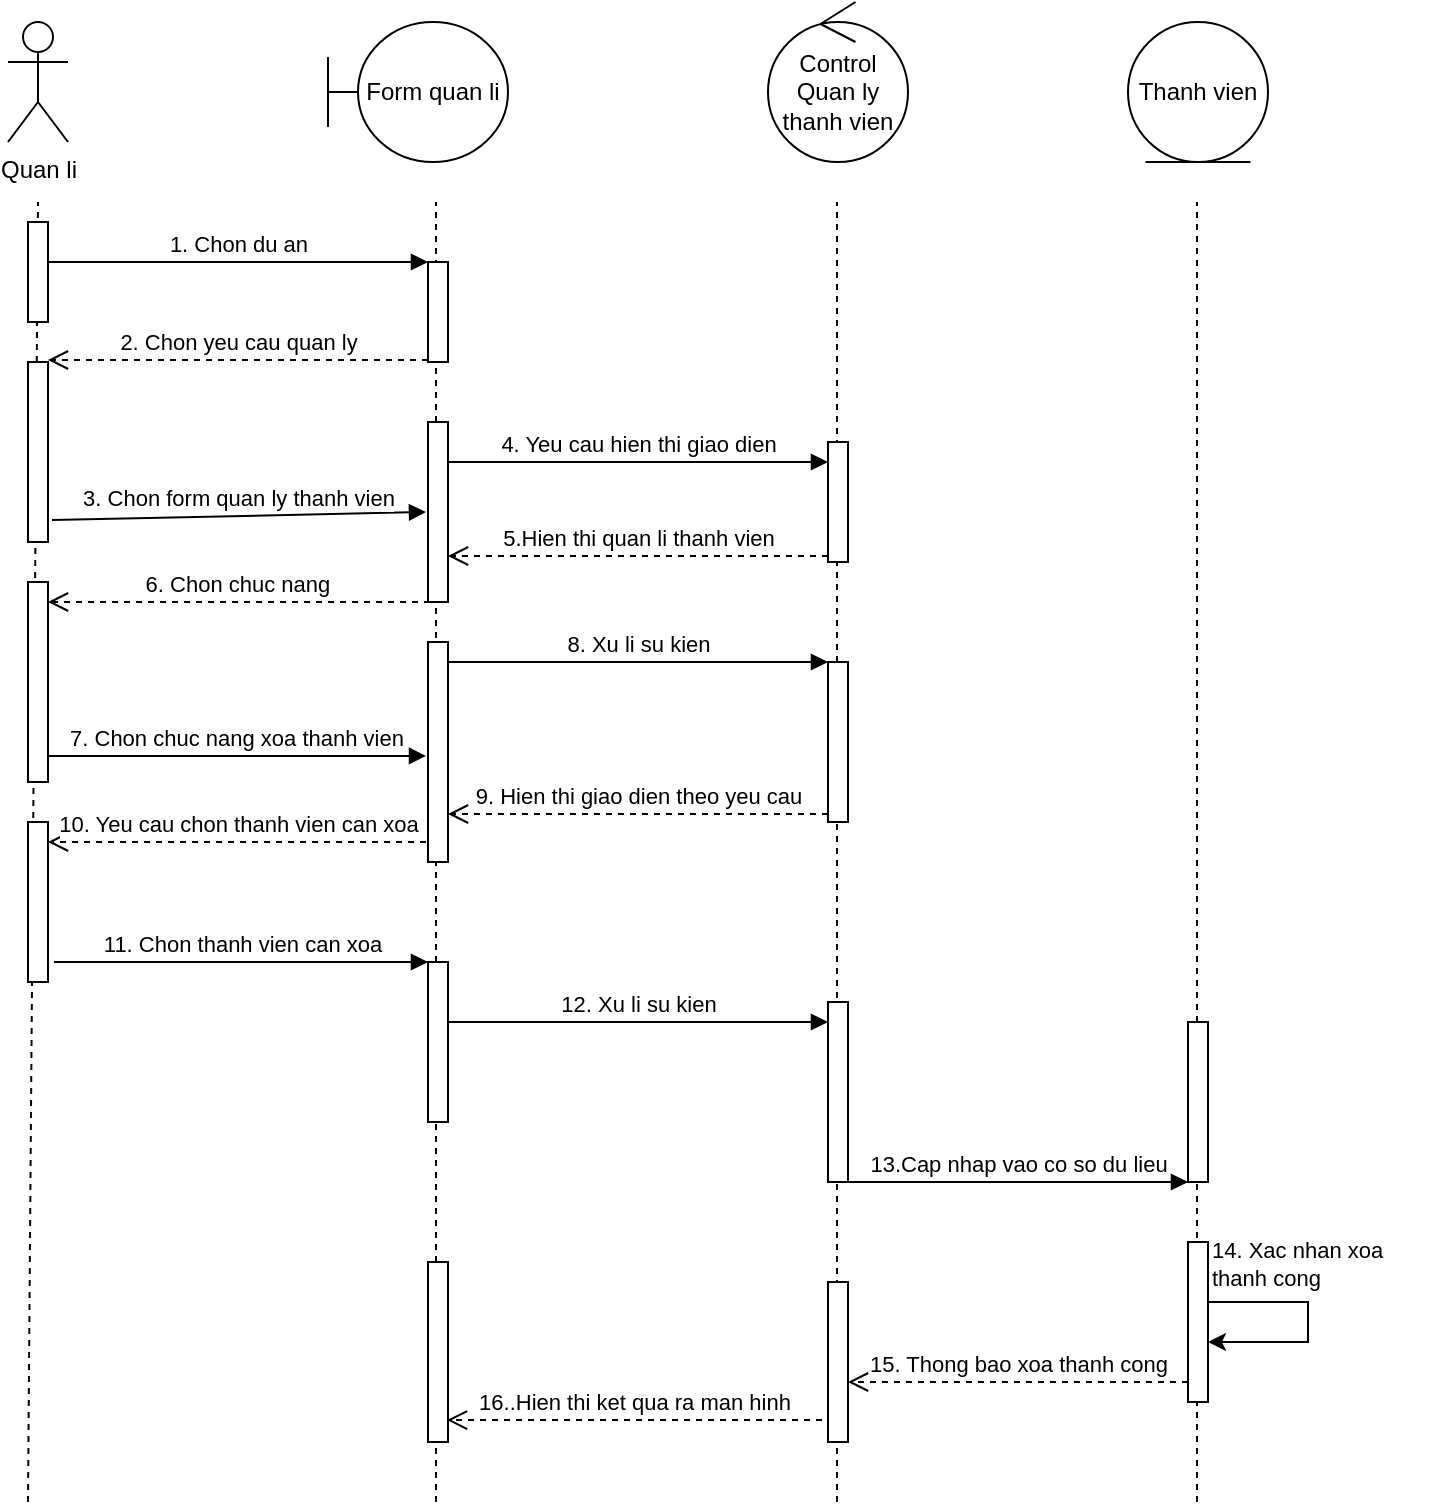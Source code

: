 <mxfile version="19.0.3" type="device"><diagram id="_Hacnjq28czTQKZ91y2D" name="Page-1"><mxGraphModel dx="1422" dy="857" grid="1" gridSize="10" guides="1" tooltips="1" connect="1" arrows="1" fold="1" page="1" pageScale="1" pageWidth="850" pageHeight="1100" math="0" shadow="0"><root><mxCell id="0"/><mxCell id="1" parent="0"/><mxCell id="8HHTJsG5NrHZ7E7HE9Op-41" value="" style="endArrow=none;dashed=1;html=1;rounded=0;fontSize=11;startArrow=none;" parent="1" edge="1"><mxGeometry width="50" height="50" relative="1" as="geometry"><mxPoint x="524.5" y="790" as="sourcePoint"/><mxPoint x="524.5" y="140" as="targetPoint"/></mxGeometry></mxCell><mxCell id="8HHTJsG5NrHZ7E7HE9Op-42" value="" style="endArrow=none;dashed=1;html=1;rounded=0;fontSize=11;startArrow=none;" parent="1" edge="1"><mxGeometry width="50" height="50" relative="1" as="geometry"><mxPoint x="704.5" y="790" as="sourcePoint"/><mxPoint x="704.5" y="140" as="targetPoint"/></mxGeometry></mxCell><mxCell id="8HHTJsG5NrHZ7E7HE9Op-1" value="" style="endArrow=none;dashed=1;html=1;rounded=0;fontSize=11;startArrow=none;" parent="1" edge="1"><mxGeometry width="50" height="50" relative="1" as="geometry"><mxPoint x="120" y="790" as="sourcePoint"/><mxPoint x="125" y="140" as="targetPoint"/></mxGeometry></mxCell><mxCell id="8HHTJsG5NrHZ7E7HE9Op-2" value="" style="endArrow=none;dashed=1;html=1;rounded=0;fontSize=11;startArrow=none;" parent="1" edge="1"><mxGeometry width="50" height="50" relative="1" as="geometry"><mxPoint x="324" y="790" as="sourcePoint"/><mxPoint x="324" y="140" as="targetPoint"/></mxGeometry></mxCell><mxCell id="8HHTJsG5NrHZ7E7HE9Op-3" value="Quan li" style="shape=umlActor;verticalLabelPosition=bottom;verticalAlign=top;html=1;outlineConnect=0;" parent="1" vertex="1"><mxGeometry x="110" y="50" width="30" height="60" as="geometry"/></mxCell><mxCell id="8HHTJsG5NrHZ7E7HE9Op-4" value="Form quan li" style="shape=umlBoundary;whiteSpace=wrap;html=1;" parent="1" vertex="1"><mxGeometry x="270" y="50" width="90" height="70" as="geometry"/></mxCell><mxCell id="8HHTJsG5NrHZ7E7HE9Op-5" value="Control Quan ly thanh vien" style="ellipse;shape=umlControl;whiteSpace=wrap;html=1;" parent="1" vertex="1"><mxGeometry x="490" y="40" width="70" height="80" as="geometry"/></mxCell><mxCell id="8HHTJsG5NrHZ7E7HE9Op-6" value="Thanh vien" style="ellipse;shape=umlEntity;whiteSpace=wrap;html=1;" parent="1" vertex="1"><mxGeometry x="670" y="50" width="70" height="70" as="geometry"/></mxCell><mxCell id="8HHTJsG5NrHZ7E7HE9Op-7" value="" style="html=1;points=[];perimeter=orthogonalPerimeter;" parent="1" vertex="1"><mxGeometry x="320" y="250" width="10" height="90" as="geometry"/></mxCell><mxCell id="8HHTJsG5NrHZ7E7HE9Op-8" value="3. Chon form quan ly thanh vien" style="html=1;verticalAlign=bottom;endArrow=block;entryX=-0.1;entryY=0.5;rounded=0;exitX=1.2;exitY=0.878;exitDx=0;exitDy=0;exitPerimeter=0;entryDx=0;entryDy=0;entryPerimeter=0;" parent="1" target="8HHTJsG5NrHZ7E7HE9Op-7" edge="1" source="8HHTJsG5NrHZ7E7HE9Op-10"><mxGeometry relative="1" as="geometry"><mxPoint x="120" y="250" as="sourcePoint"/></mxGeometry></mxCell><mxCell id="8HHTJsG5NrHZ7E7HE9Op-9" value="6. Chon chuc nang&amp;nbsp;" style="html=1;verticalAlign=bottom;endArrow=open;dashed=1;endSize=8;exitX=0.1;exitY=1;rounded=0;exitDx=0;exitDy=0;exitPerimeter=0;" parent="1" source="8HHTJsG5NrHZ7E7HE9Op-7" edge="1"><mxGeometry relative="1" as="geometry"><mxPoint x="130" y="340" as="targetPoint"/></mxGeometry></mxCell><mxCell id="8HHTJsG5NrHZ7E7HE9Op-10" value="" style="html=1;points=[];perimeter=orthogonalPerimeter;" parent="1" vertex="1"><mxGeometry x="120" y="220" width="10" height="90" as="geometry"/></mxCell><mxCell id="8HHTJsG5NrHZ7E7HE9Op-11" value="" style="html=1;points=[];perimeter=orthogonalPerimeter;" parent="1" vertex="1"><mxGeometry x="520" y="260" width="10" height="60" as="geometry"/></mxCell><mxCell id="8HHTJsG5NrHZ7E7HE9Op-12" value="4. Yeu cau hien thi giao dien" style="html=1;verticalAlign=bottom;endArrow=block;rounded=0;" parent="1" source="8HHTJsG5NrHZ7E7HE9Op-7" edge="1"><mxGeometry relative="1" as="geometry"><mxPoint x="330" y="260" as="sourcePoint"/><mxPoint x="520" y="270" as="targetPoint"/></mxGeometry></mxCell><mxCell id="8HHTJsG5NrHZ7E7HE9Op-13" value="5.Hien thi quan li thanh vien" style="html=1;verticalAlign=bottom;endArrow=open;dashed=1;endSize=8;exitX=0;exitY=0.95;rounded=0;" parent="1" source="8HHTJsG5NrHZ7E7HE9Op-11" edge="1"><mxGeometry relative="1" as="geometry"><mxPoint x="330" y="317" as="targetPoint"/></mxGeometry></mxCell><mxCell id="8HHTJsG5NrHZ7E7HE9Op-14" value="" style="html=1;points=[];perimeter=orthogonalPerimeter;" parent="1" vertex="1"><mxGeometry x="120" y="330" width="10" height="100" as="geometry"/></mxCell><mxCell id="8HHTJsG5NrHZ7E7HE9Op-15" value="" style="html=1;points=[];perimeter=orthogonalPerimeter;" parent="1" vertex="1"><mxGeometry x="520" y="370" width="10" height="80" as="geometry"/></mxCell><mxCell id="8HHTJsG5NrHZ7E7HE9Op-16" value="8. Xu li su kien" style="html=1;verticalAlign=bottom;endArrow=block;entryX=0;entryY=0;rounded=0;" parent="1" target="8HHTJsG5NrHZ7E7HE9Op-15" edge="1"><mxGeometry relative="1" as="geometry"><mxPoint x="330" y="370" as="sourcePoint"/></mxGeometry></mxCell><mxCell id="8HHTJsG5NrHZ7E7HE9Op-17" value="9. Hien thi giao dien theo yeu cau" style="html=1;verticalAlign=bottom;endArrow=open;dashed=1;endSize=8;exitX=0;exitY=0.95;rounded=0;" parent="1" source="8HHTJsG5NrHZ7E7HE9Op-15" edge="1"><mxGeometry relative="1" as="geometry"><mxPoint x="330" y="446" as="targetPoint"/></mxGeometry></mxCell><mxCell id="8HHTJsG5NrHZ7E7HE9Op-18" value="" style="html=1;points=[];perimeter=orthogonalPerimeter;" parent="1" vertex="1"><mxGeometry x="320" y="360" width="10" height="110" as="geometry"/></mxCell><mxCell id="8HHTJsG5NrHZ7E7HE9Op-19" value="7. Chon chuc nang xoa thanh vien" style="html=1;verticalAlign=bottom;endArrow=block;rounded=0;entryX=-0.1;entryY=0.518;entryDx=0;entryDy=0;entryPerimeter=0;exitX=1;exitY=0.87;exitDx=0;exitDy=0;exitPerimeter=0;" parent="1" source="8HHTJsG5NrHZ7E7HE9Op-14" target="8HHTJsG5NrHZ7E7HE9Op-18" edge="1"><mxGeometry relative="1" as="geometry"><mxPoint x="140" y="410" as="sourcePoint"/><mxPoint x="320" y="385" as="targetPoint"/></mxGeometry></mxCell><mxCell id="8HHTJsG5NrHZ7E7HE9Op-20" value="10. Yeu cau chon thanh vien can xoa" style="html=1;verticalAlign=bottom;endArrow=open;dashed=1;endSize=8;exitX=-0.1;exitY=0.909;rounded=0;exitDx=0;exitDy=0;exitPerimeter=0;" parent="1" source="8HHTJsG5NrHZ7E7HE9Op-18" edge="1"><mxGeometry relative="1" as="geometry"><mxPoint x="130" y="460" as="targetPoint"/></mxGeometry></mxCell><mxCell id="8HHTJsG5NrHZ7E7HE9Op-21" value="" style="html=1;points=[];perimeter=orthogonalPerimeter;" parent="1" vertex="1"><mxGeometry x="320" y="520" width="10" height="80" as="geometry"/></mxCell><mxCell id="8HHTJsG5NrHZ7E7HE9Op-22" value="11. Chon thanh vien can xoa" style="html=1;verticalAlign=bottom;startArrow=none;endArrow=block;startSize=8;rounded=0;startFill=0;" parent="1" target="8HHTJsG5NrHZ7E7HE9Op-21" edge="1"><mxGeometry relative="1" as="geometry"><mxPoint x="133" y="520" as="sourcePoint"/></mxGeometry></mxCell><mxCell id="8HHTJsG5NrHZ7E7HE9Op-23" value="" style="html=1;points=[];perimeter=orthogonalPerimeter;" parent="1" vertex="1"><mxGeometry x="120" y="450" width="10" height="80" as="geometry"/></mxCell><mxCell id="8HHTJsG5NrHZ7E7HE9Op-24" value="12. Xu li su kien" style="html=1;verticalAlign=bottom;startArrow=none;endArrow=block;startSize=8;rounded=0;exitX=1;exitY=0.375;exitDx=0;exitDy=0;exitPerimeter=0;startFill=0;" parent="1" source="8HHTJsG5NrHZ7E7HE9Op-21" edge="1"><mxGeometry relative="1" as="geometry"><mxPoint x="460" y="550" as="sourcePoint"/><mxPoint x="520" y="550" as="targetPoint"/></mxGeometry></mxCell><mxCell id="8HHTJsG5NrHZ7E7HE9Op-25" value="" style="html=1;points=[];perimeter=orthogonalPerimeter;" parent="1" vertex="1"><mxGeometry x="520" y="540" width="10" height="90" as="geometry"/></mxCell><mxCell id="8HHTJsG5NrHZ7E7HE9Op-27" value="" style="html=1;points=[];perimeter=orthogonalPerimeter;" parent="1" vertex="1"><mxGeometry x="700" y="550" width="10" height="80" as="geometry"/></mxCell><mxCell id="8HHTJsG5NrHZ7E7HE9Op-28" value="13.Cap nhap vao co so du lieu" style="html=1;verticalAlign=bottom;startArrow=none;endArrow=block;startSize=8;rounded=0;startFill=0;" parent="1" target="8HHTJsG5NrHZ7E7HE9Op-27" edge="1"><mxGeometry relative="1" as="geometry"><mxPoint x="530" y="630" as="sourcePoint"/></mxGeometry></mxCell><mxCell id="8HHTJsG5NrHZ7E7HE9Op-29" value="" style="html=1;points=[];perimeter=orthogonalPerimeter;" parent="1" vertex="1"><mxGeometry x="700" y="660" width="10" height="80" as="geometry"/></mxCell><mxCell id="8HHTJsG5NrHZ7E7HE9Op-30" style="edgeStyle=orthogonalEdgeStyle;rounded=0;orthogonalLoop=1;jettySize=auto;html=1;startArrow=none;startFill=0;" parent="1" source="8HHTJsG5NrHZ7E7HE9Op-29" target="8HHTJsG5NrHZ7E7HE9Op-29" edge="1"><mxGeometry relative="1" as="geometry"><Array as="points"><mxPoint x="760" y="700"/></Array></mxGeometry></mxCell><mxCell id="8HHTJsG5NrHZ7E7HE9Op-31" value="15. Thong bao xoa thanh cong" style="html=1;verticalAlign=bottom;endArrow=open;dashed=1;endSize=8;rounded=0;" parent="1" edge="1"><mxGeometry relative="1" as="geometry"><mxPoint x="700" y="730" as="sourcePoint"/><mxPoint x="530" y="730" as="targetPoint"/></mxGeometry></mxCell><mxCell id="8HHTJsG5NrHZ7E7HE9Op-32" value="" style="html=1;points=[];perimeter=orthogonalPerimeter;" parent="1" vertex="1"><mxGeometry x="520" y="680" width="10" height="80" as="geometry"/></mxCell><mxCell id="8HHTJsG5NrHZ7E7HE9Op-33" value="" style="html=1;points=[];perimeter=orthogonalPerimeter;" parent="1" vertex="1"><mxGeometry x="320" y="670" width="10" height="90" as="geometry"/></mxCell><mxCell id="8HHTJsG5NrHZ7E7HE9Op-34" value="16..Hien thi ket qua ra man hinh" style="html=1;verticalAlign=bottom;endArrow=open;dashed=1;endSize=8;rounded=0;exitX=-0.3;exitY=0.863;exitDx=0;exitDy=0;exitPerimeter=0;" parent="1" source="8HHTJsG5NrHZ7E7HE9Op-32" edge="1"><mxGeometry relative="1" as="geometry"><mxPoint x="500" y="750" as="sourcePoint"/><mxPoint x="329.5" y="749.04" as="targetPoint"/></mxGeometry></mxCell><mxCell id="8HHTJsG5NrHZ7E7HE9Op-35" value="" style="html=1;points=[];perimeter=orthogonalPerimeter;" parent="1" vertex="1"><mxGeometry x="120" y="150" width="10" height="50" as="geometry"/></mxCell><mxCell id="8HHTJsG5NrHZ7E7HE9Op-36" value="1. Chon du an" style="html=1;verticalAlign=bottom;endArrow=block;rounded=0;" parent="1" target="8HHTJsG5NrHZ7E7HE9Op-37" edge="1"><mxGeometry width="80" relative="1" as="geometry"><mxPoint x="130" y="170" as="sourcePoint"/><mxPoint x="320" y="170" as="targetPoint"/></mxGeometry></mxCell><mxCell id="8HHTJsG5NrHZ7E7HE9Op-37" value="" style="html=1;points=[];perimeter=orthogonalPerimeter;" parent="1" vertex="1"><mxGeometry x="320" y="170" width="10" height="50" as="geometry"/></mxCell><mxCell id="8HHTJsG5NrHZ7E7HE9Op-38" value="2. Chon yeu cau quan ly" style="html=1;verticalAlign=bottom;endArrow=open;dashed=1;endSize=8;rounded=0;" parent="1" edge="1"><mxGeometry relative="1" as="geometry"><mxPoint x="320" y="219" as="sourcePoint"/><mxPoint x="130" y="219" as="targetPoint"/></mxGeometry></mxCell><mxCell id="8HHTJsG5NrHZ7E7HE9Op-40" value="&lt;span style=&quot;color: rgb(0, 0, 0); font-family: Helvetica; font-size: 11px; font-style: normal; font-variant-ligatures: normal; font-variant-caps: normal; font-weight: 400; letter-spacing: normal; orphans: 2; text-align: center; text-indent: 0px; text-transform: none; widows: 2; word-spacing: 0px; -webkit-text-stroke-width: 0px; background-color: rgb(255, 255, 255); text-decoration-thickness: initial; text-decoration-style: initial; text-decoration-color: initial; float: none; display: inline !important;&quot;&gt;14. Xac nhan xoa thanh cong&lt;/span&gt;" style="text;whiteSpace=wrap;html=1;" parent="1" vertex="1"><mxGeometry x="710" y="650" width="110" height="30" as="geometry"/></mxCell></root></mxGraphModel></diagram></mxfile>